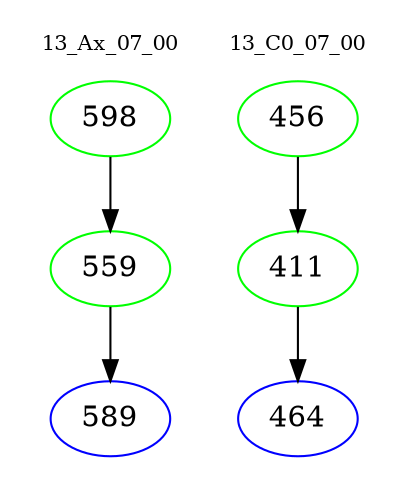 digraph{
subgraph cluster_0 {
color = white
label = "13_Ax_07_00";
fontsize=10;
T0_598 [label="598", color="green"]
T0_598 -> T0_559 [color="black"]
T0_559 [label="559", color="green"]
T0_559 -> T0_589 [color="black"]
T0_589 [label="589", color="blue"]
}
subgraph cluster_1 {
color = white
label = "13_C0_07_00";
fontsize=10;
T1_456 [label="456", color="green"]
T1_456 -> T1_411 [color="black"]
T1_411 [label="411", color="green"]
T1_411 -> T1_464 [color="black"]
T1_464 [label="464", color="blue"]
}
}
